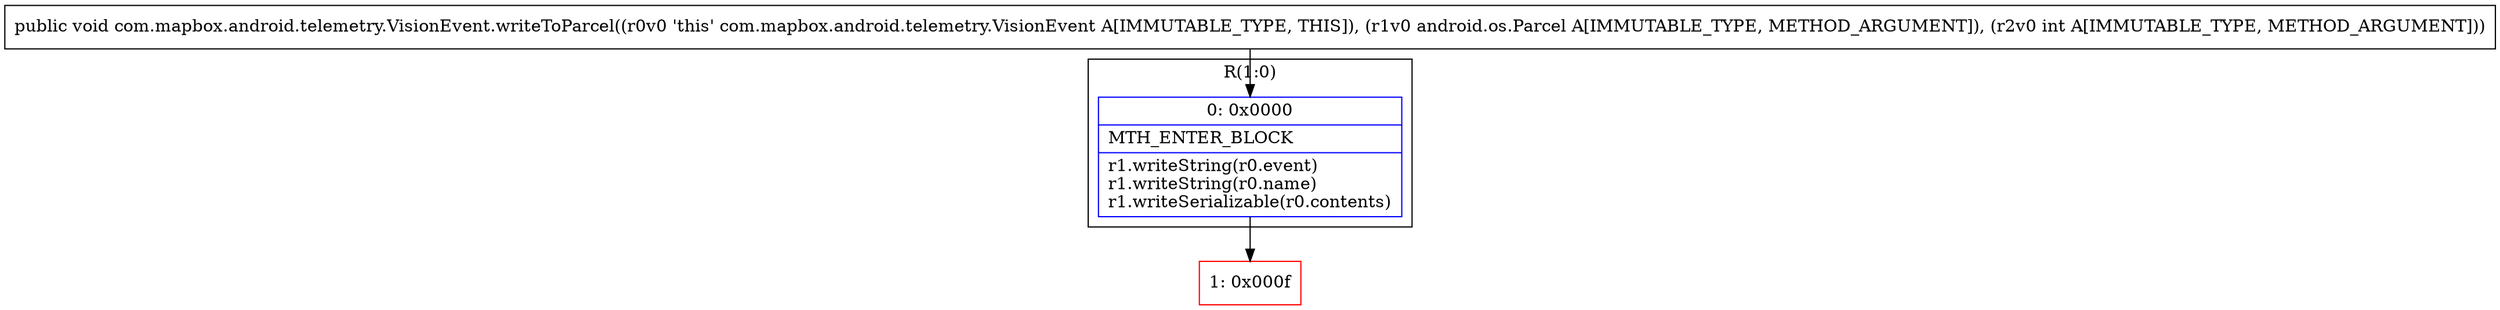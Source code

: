 digraph "CFG forcom.mapbox.android.telemetry.VisionEvent.writeToParcel(Landroid\/os\/Parcel;I)V" {
subgraph cluster_Region_550122541 {
label = "R(1:0)";
node [shape=record,color=blue];
Node_0 [shape=record,label="{0\:\ 0x0000|MTH_ENTER_BLOCK\l|r1.writeString(r0.event)\lr1.writeString(r0.name)\lr1.writeSerializable(r0.contents)\l}"];
}
Node_1 [shape=record,color=red,label="{1\:\ 0x000f}"];
MethodNode[shape=record,label="{public void com.mapbox.android.telemetry.VisionEvent.writeToParcel((r0v0 'this' com.mapbox.android.telemetry.VisionEvent A[IMMUTABLE_TYPE, THIS]), (r1v0 android.os.Parcel A[IMMUTABLE_TYPE, METHOD_ARGUMENT]), (r2v0 int A[IMMUTABLE_TYPE, METHOD_ARGUMENT])) }"];
MethodNode -> Node_0;
Node_0 -> Node_1;
}

